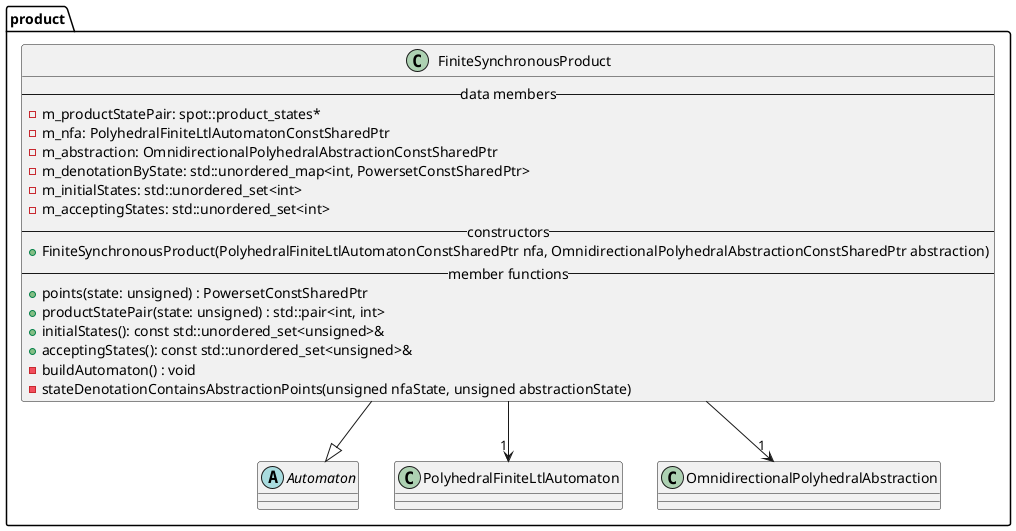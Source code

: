 @startuml

package product {
    abstract Automaton {}
    class FiniteSynchronousProduct {
        -- data members --
        -m_productStatePair: spot::product_states*
        -m_nfa: PolyhedralFiniteLtlAutomatonConstSharedPtr
        -m_abstraction: OmnidirectionalPolyhedralAbstractionConstSharedPtr
        -m_denotationByState: std::unordered_map<int, PowersetConstSharedPtr>
        -m_initialStates: std::unordered_set<int>
        -m_acceptingStates: std::unordered_set<int>
        -- constructors --
        +FiniteSynchronousProduct(PolyhedralFiniteLtlAutomatonConstSharedPtr nfa, OmnidirectionalPolyhedralAbstractionConstSharedPtr abstraction)
        -- member functions --
        +points(state: unsigned) : PowersetConstSharedPtr
        +productStatePair(state: unsigned) : std::pair<int, int>
        +initialStates(): const std::unordered_set<unsigned>&
        +acceptingStates(): const std::unordered_set<unsigned>&
        -buildAutomaton() : void
        -stateDenotationContainsAbstractionPoints(unsigned nfaState, unsigned abstractionState)
    }

    FiniteSynchronousProduct --> "1" PolyhedralFiniteLtlAutomaton
    FiniteSynchronousProduct --> "1" OmnidirectionalPolyhedralAbstraction
    FiniteSynchronousProduct --|> Automaton
}
@enduml
